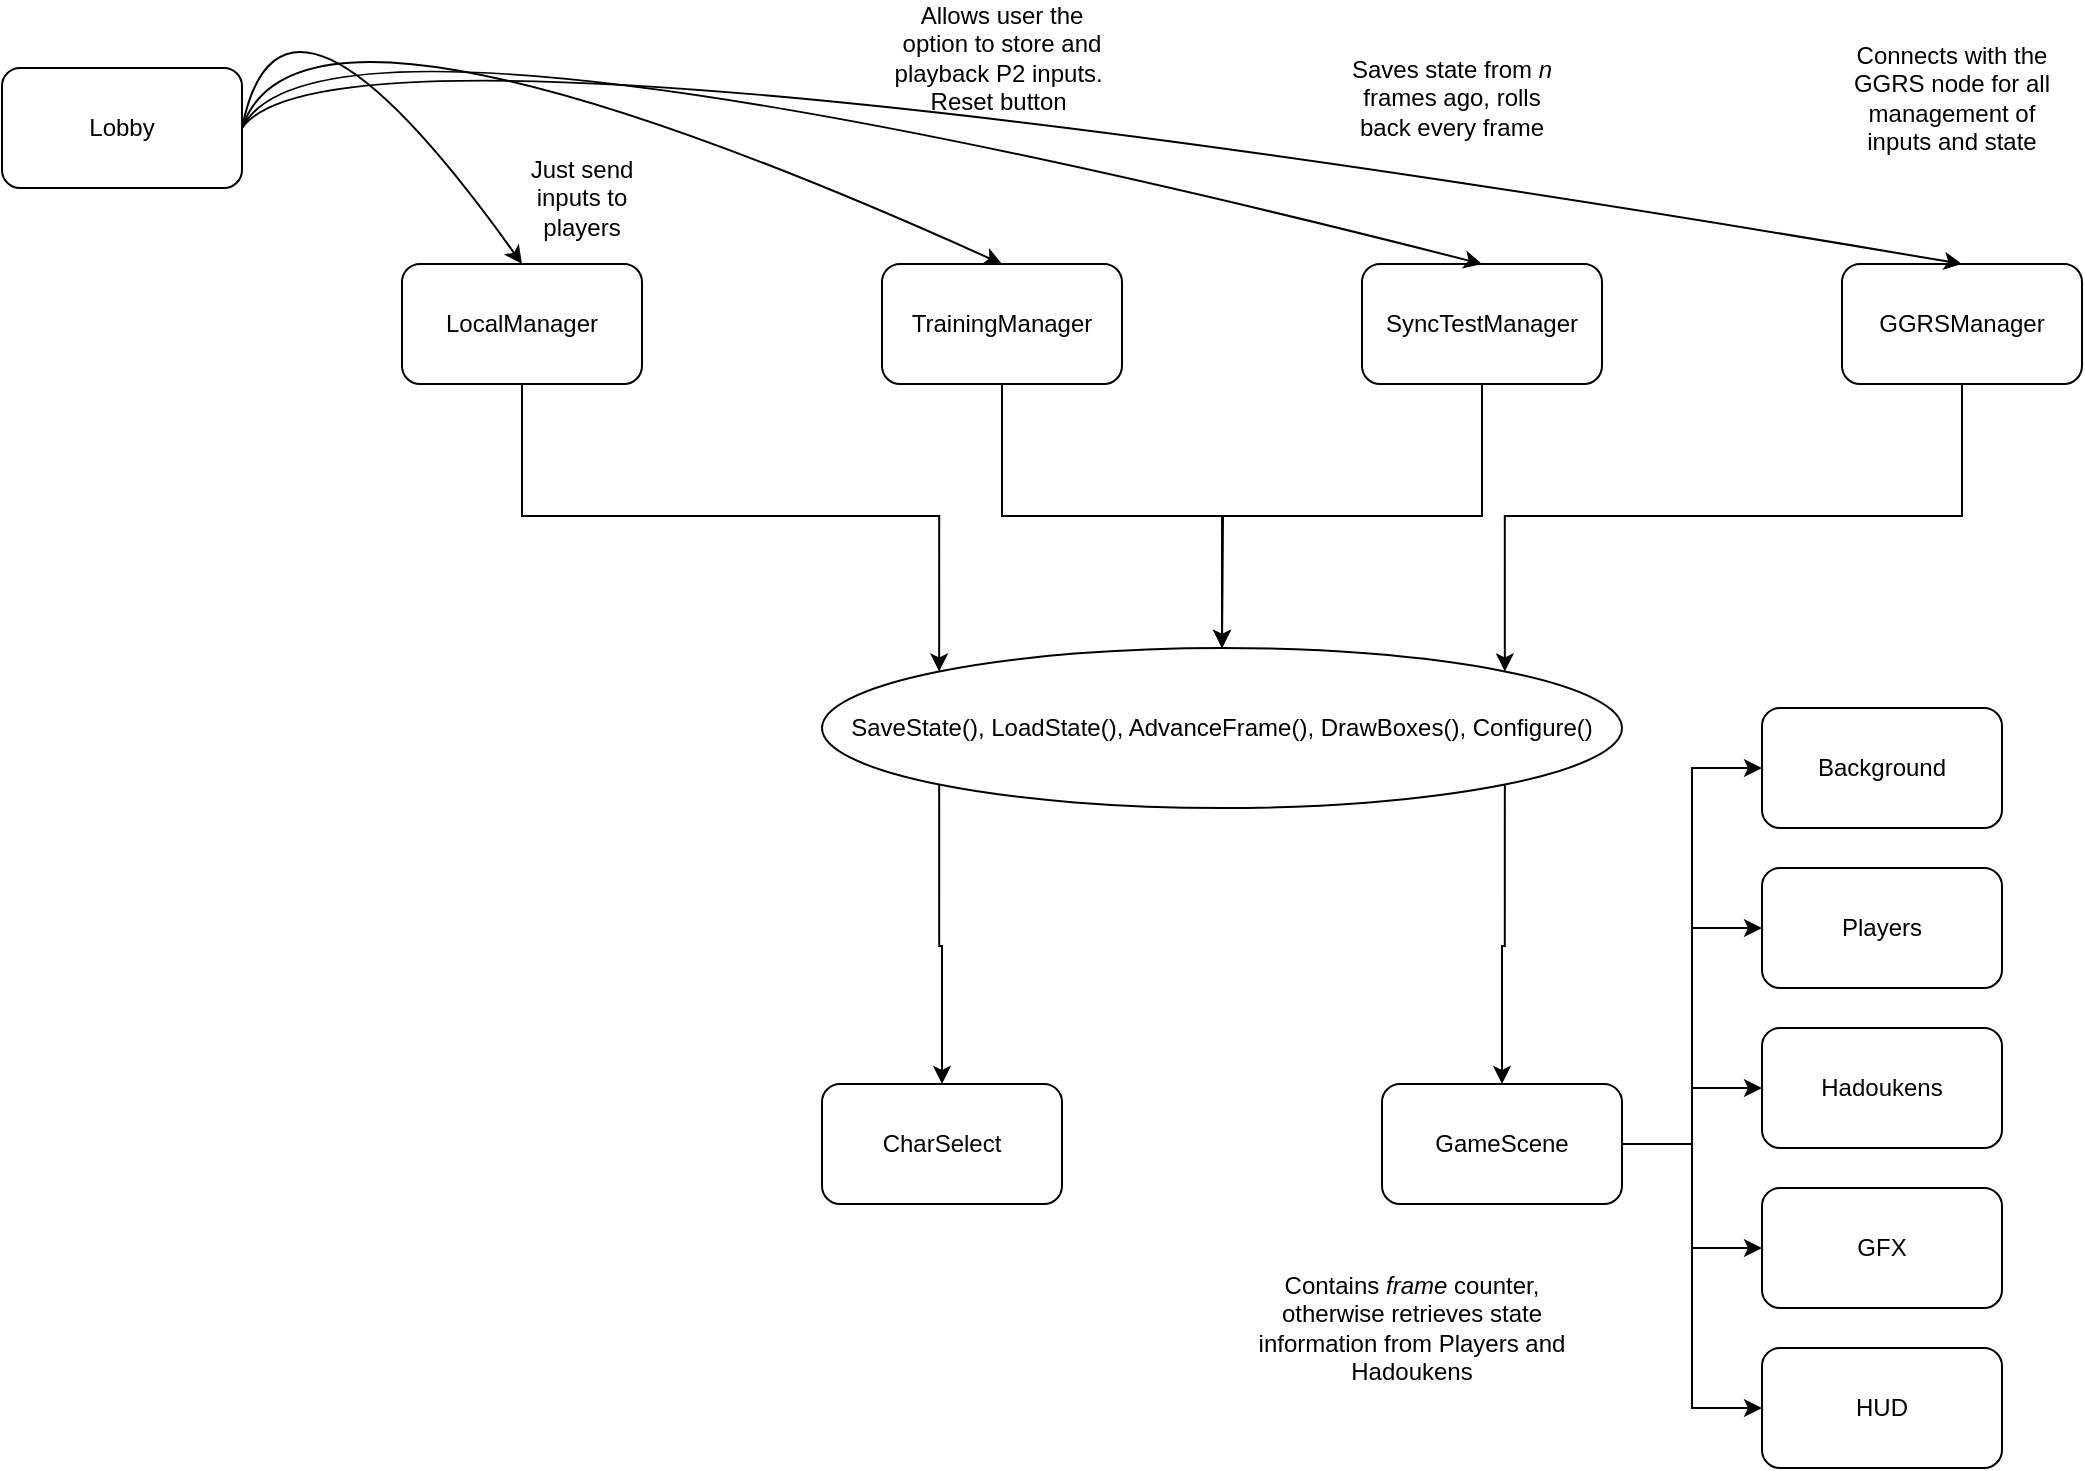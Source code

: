 <mxfile version="16.6.3" type="github">
  <diagram id="C5RBs43oDa-KdzZeNtuy" name="Page-1">
    <mxGraphModel dx="1338" dy="875" grid="1" gridSize="10" guides="1" tooltips="1" connect="1" arrows="1" fold="1" page="1" pageScale="1" pageWidth="1169" pageHeight="827" math="0" shadow="0">
      <root>
        <mxCell id="WIyWlLk6GJQsqaUBKTNV-0" />
        <mxCell id="WIyWlLk6GJQsqaUBKTNV-1" parent="WIyWlLk6GJQsqaUBKTNV-0" />
        <mxCell id="iV5XZEpkCTgE6erMggvK-1" value="Lobby" style="rounded=1;whiteSpace=wrap;html=1;" vertex="1" parent="WIyWlLk6GJQsqaUBKTNV-1">
          <mxGeometry x="40" y="80" width="120" height="60" as="geometry" />
        </mxCell>
        <mxCell id="iV5XZEpkCTgE6erMggvK-50" style="edgeStyle=orthogonalEdgeStyle;rounded=0;orthogonalLoop=1;jettySize=auto;html=1;exitX=0.5;exitY=1;exitDx=0;exitDy=0;entryX=0;entryY=0;entryDx=0;entryDy=0;" edge="1" parent="WIyWlLk6GJQsqaUBKTNV-1" source="iV5XZEpkCTgE6erMggvK-2" target="iV5XZEpkCTgE6erMggvK-49">
          <mxGeometry relative="1" as="geometry" />
        </mxCell>
        <mxCell id="iV5XZEpkCTgE6erMggvK-2" value="LocalManager" style="rounded=1;whiteSpace=wrap;html=1;" vertex="1" parent="WIyWlLk6GJQsqaUBKTNV-1">
          <mxGeometry x="240" y="178" width="120" height="60" as="geometry" />
        </mxCell>
        <mxCell id="iV5XZEpkCTgE6erMggvK-51" style="edgeStyle=orthogonalEdgeStyle;rounded=0;orthogonalLoop=1;jettySize=auto;html=1;exitX=0.5;exitY=1;exitDx=0;exitDy=0;entryX=0.5;entryY=0;entryDx=0;entryDy=0;" edge="1" parent="WIyWlLk6GJQsqaUBKTNV-1" source="iV5XZEpkCTgE6erMggvK-3" target="iV5XZEpkCTgE6erMggvK-49">
          <mxGeometry relative="1" as="geometry" />
        </mxCell>
        <mxCell id="iV5XZEpkCTgE6erMggvK-3" value="TrainingManager" style="rounded=1;whiteSpace=wrap;html=1;" vertex="1" parent="WIyWlLk6GJQsqaUBKTNV-1">
          <mxGeometry x="480" y="178" width="120" height="60" as="geometry" />
        </mxCell>
        <mxCell id="iV5XZEpkCTgE6erMggvK-53" style="edgeStyle=orthogonalEdgeStyle;rounded=0;orthogonalLoop=1;jettySize=auto;html=1;exitX=0.5;exitY=1;exitDx=0;exitDy=0;" edge="1" parent="WIyWlLk6GJQsqaUBKTNV-1" source="iV5XZEpkCTgE6erMggvK-4">
          <mxGeometry relative="1" as="geometry">
            <mxPoint x="650" y="370" as="targetPoint" />
          </mxGeometry>
        </mxCell>
        <mxCell id="iV5XZEpkCTgE6erMggvK-4" value="SyncTestManager" style="rounded=1;whiteSpace=wrap;html=1;" vertex="1" parent="WIyWlLk6GJQsqaUBKTNV-1">
          <mxGeometry x="720" y="178" width="120" height="60" as="geometry" />
        </mxCell>
        <mxCell id="iV5XZEpkCTgE6erMggvK-54" style="edgeStyle=orthogonalEdgeStyle;rounded=0;orthogonalLoop=1;jettySize=auto;html=1;exitX=0.5;exitY=1;exitDx=0;exitDy=0;entryX=1;entryY=0;entryDx=0;entryDy=0;" edge="1" parent="WIyWlLk6GJQsqaUBKTNV-1" source="iV5XZEpkCTgE6erMggvK-5" target="iV5XZEpkCTgE6erMggvK-49">
          <mxGeometry relative="1" as="geometry" />
        </mxCell>
        <mxCell id="iV5XZEpkCTgE6erMggvK-5" value="GGRSManager" style="rounded=1;whiteSpace=wrap;html=1;" vertex="1" parent="WIyWlLk6GJQsqaUBKTNV-1">
          <mxGeometry x="960" y="178" width="120" height="60" as="geometry" />
        </mxCell>
        <mxCell id="iV5XZEpkCTgE6erMggvK-6" value="CharSelect" style="rounded=1;whiteSpace=wrap;html=1;" vertex="1" parent="WIyWlLk6GJQsqaUBKTNV-1">
          <mxGeometry x="450" y="588" width="120" height="60" as="geometry" />
        </mxCell>
        <mxCell id="iV5XZEpkCTgE6erMggvK-74" style="edgeStyle=orthogonalEdgeStyle;rounded=0;orthogonalLoop=1;jettySize=auto;html=1;exitX=1;exitY=0.5;exitDx=0;exitDy=0;entryX=0;entryY=0.5;entryDx=0;entryDy=0;" edge="1" parent="WIyWlLk6GJQsqaUBKTNV-1" source="iV5XZEpkCTgE6erMggvK-7" target="iV5XZEpkCTgE6erMggvK-60">
          <mxGeometry relative="1" as="geometry" />
        </mxCell>
        <mxCell id="iV5XZEpkCTgE6erMggvK-75" style="edgeStyle=orthogonalEdgeStyle;rounded=0;orthogonalLoop=1;jettySize=auto;html=1;exitX=1;exitY=0.5;exitDx=0;exitDy=0;entryX=0;entryY=0.5;entryDx=0;entryDy=0;" edge="1" parent="WIyWlLk6GJQsqaUBKTNV-1" source="iV5XZEpkCTgE6erMggvK-7" target="iV5XZEpkCTgE6erMggvK-63">
          <mxGeometry relative="1" as="geometry" />
        </mxCell>
        <mxCell id="iV5XZEpkCTgE6erMggvK-76" style="edgeStyle=orthogonalEdgeStyle;rounded=0;orthogonalLoop=1;jettySize=auto;html=1;exitX=1;exitY=0.5;exitDx=0;exitDy=0;entryX=0;entryY=0.5;entryDx=0;entryDy=0;" edge="1" parent="WIyWlLk6GJQsqaUBKTNV-1" source="iV5XZEpkCTgE6erMggvK-7" target="iV5XZEpkCTgE6erMggvK-64">
          <mxGeometry relative="1" as="geometry" />
        </mxCell>
        <mxCell id="iV5XZEpkCTgE6erMggvK-77" style="edgeStyle=orthogonalEdgeStyle;rounded=0;orthogonalLoop=1;jettySize=auto;html=1;exitX=1;exitY=0.5;exitDx=0;exitDy=0;entryX=0;entryY=0.5;entryDx=0;entryDy=0;" edge="1" parent="WIyWlLk6GJQsqaUBKTNV-1" source="iV5XZEpkCTgE6erMggvK-7" target="iV5XZEpkCTgE6erMggvK-61">
          <mxGeometry relative="1" as="geometry" />
        </mxCell>
        <mxCell id="iV5XZEpkCTgE6erMggvK-78" style="edgeStyle=orthogonalEdgeStyle;rounded=0;orthogonalLoop=1;jettySize=auto;html=1;exitX=1;exitY=0.5;exitDx=0;exitDy=0;entryX=0;entryY=0.5;entryDx=0;entryDy=0;" edge="1" parent="WIyWlLk6GJQsqaUBKTNV-1" source="iV5XZEpkCTgE6erMggvK-7" target="iV5XZEpkCTgE6erMggvK-72">
          <mxGeometry relative="1" as="geometry" />
        </mxCell>
        <mxCell id="iV5XZEpkCTgE6erMggvK-7" value="GameScene" style="rounded=1;whiteSpace=wrap;html=1;" vertex="1" parent="WIyWlLk6GJQsqaUBKTNV-1">
          <mxGeometry x="730" y="588" width="120" height="60" as="geometry" />
        </mxCell>
        <mxCell id="iV5XZEpkCTgE6erMggvK-8" value="" style="curved=1;endArrow=classic;html=1;rounded=0;exitX=1;exitY=0.5;exitDx=0;exitDy=0;entryX=0.5;entryY=0;entryDx=0;entryDy=0;" edge="1" parent="WIyWlLk6GJQsqaUBKTNV-1" source="iV5XZEpkCTgE6erMggvK-1" target="iV5XZEpkCTgE6erMggvK-2">
          <mxGeometry width="50" height="50" relative="1" as="geometry">
            <mxPoint x="390" y="260" as="sourcePoint" />
            <mxPoint x="440" y="210" as="targetPoint" />
            <Array as="points">
              <mxPoint x="180" y="10" />
            </Array>
          </mxGeometry>
        </mxCell>
        <mxCell id="iV5XZEpkCTgE6erMggvK-9" value="" style="curved=1;endArrow=classic;html=1;rounded=0;exitX=1;exitY=0.5;exitDx=0;exitDy=0;entryX=0.5;entryY=0;entryDx=0;entryDy=0;" edge="1" parent="WIyWlLk6GJQsqaUBKTNV-1" source="iV5XZEpkCTgE6erMggvK-1" target="iV5XZEpkCTgE6erMggvK-3">
          <mxGeometry width="50" height="50" relative="1" as="geometry">
            <mxPoint x="170" y="120" as="sourcePoint" />
            <mxPoint x="270" y="90" as="targetPoint" />
            <Array as="points">
              <mxPoint x="190" y="20" />
            </Array>
          </mxGeometry>
        </mxCell>
        <mxCell id="iV5XZEpkCTgE6erMggvK-10" value="" style="curved=1;endArrow=classic;html=1;rounded=0;exitX=1;exitY=0.5;exitDx=0;exitDy=0;entryX=0.5;entryY=0;entryDx=0;entryDy=0;" edge="1" parent="WIyWlLk6GJQsqaUBKTNV-1" source="iV5XZEpkCTgE6erMggvK-1" target="iV5XZEpkCTgE6erMggvK-4">
          <mxGeometry width="50" height="50" relative="1" as="geometry">
            <mxPoint x="170" y="120" as="sourcePoint" />
            <mxPoint x="430" y="90" as="targetPoint" />
            <Array as="points">
              <mxPoint x="200" y="30" />
            </Array>
          </mxGeometry>
        </mxCell>
        <mxCell id="iV5XZEpkCTgE6erMggvK-11" value="" style="curved=1;endArrow=classic;html=1;rounded=0;exitX=1;exitY=0.5;exitDx=0;exitDy=0;entryX=0.5;entryY=0;entryDx=0;entryDy=0;" edge="1" parent="WIyWlLk6GJQsqaUBKTNV-1" source="iV5XZEpkCTgE6erMggvK-1" target="iV5XZEpkCTgE6erMggvK-5">
          <mxGeometry width="50" height="50" relative="1" as="geometry">
            <mxPoint x="170" y="120" as="sourcePoint" />
            <mxPoint x="590" y="90" as="targetPoint" />
            <Array as="points">
              <mxPoint x="210" y="40" />
            </Array>
          </mxGeometry>
        </mxCell>
        <mxCell id="iV5XZEpkCTgE6erMggvK-44" value="Saves state from &lt;i&gt;n &lt;/i&gt;frames ago, rolls back every frame" style="text;html=1;strokeColor=none;fillColor=none;align=center;verticalAlign=middle;whiteSpace=wrap;rounded=0;" vertex="1" parent="WIyWlLk6GJQsqaUBKTNV-1">
          <mxGeometry x="710" y="80" width="110" height="30" as="geometry" />
        </mxCell>
        <mxCell id="iV5XZEpkCTgE6erMggvK-45" value="Connects with the GGRS node for all management of inputs and state" style="text;html=1;strokeColor=none;fillColor=none;align=center;verticalAlign=middle;whiteSpace=wrap;rounded=0;" vertex="1" parent="WIyWlLk6GJQsqaUBKTNV-1">
          <mxGeometry x="960" y="80" width="110" height="30" as="geometry" />
        </mxCell>
        <mxCell id="iV5XZEpkCTgE6erMggvK-46" value="Allows user the option to store and playback P2 inputs.&amp;nbsp; Reset button&amp;nbsp;" style="text;html=1;strokeColor=none;fillColor=none;align=center;verticalAlign=middle;whiteSpace=wrap;rounded=0;" vertex="1" parent="WIyWlLk6GJQsqaUBKTNV-1">
          <mxGeometry x="485" y="60" width="110" height="30" as="geometry" />
        </mxCell>
        <mxCell id="iV5XZEpkCTgE6erMggvK-47" value="Just send inputs to players" style="text;html=1;strokeColor=none;fillColor=none;align=center;verticalAlign=middle;whiteSpace=wrap;rounded=0;" vertex="1" parent="WIyWlLk6GJQsqaUBKTNV-1">
          <mxGeometry x="300" y="130" width="60" height="30" as="geometry" />
        </mxCell>
        <mxCell id="iV5XZEpkCTgE6erMggvK-57" style="edgeStyle=orthogonalEdgeStyle;rounded=0;orthogonalLoop=1;jettySize=auto;html=1;exitX=0;exitY=1;exitDx=0;exitDy=0;entryX=0.5;entryY=0;entryDx=0;entryDy=0;" edge="1" parent="WIyWlLk6GJQsqaUBKTNV-1" source="iV5XZEpkCTgE6erMggvK-49" target="iV5XZEpkCTgE6erMggvK-6">
          <mxGeometry relative="1" as="geometry" />
        </mxCell>
        <mxCell id="iV5XZEpkCTgE6erMggvK-58" style="edgeStyle=orthogonalEdgeStyle;rounded=0;orthogonalLoop=1;jettySize=auto;html=1;exitX=1;exitY=1;exitDx=0;exitDy=0;entryX=0.5;entryY=0;entryDx=0;entryDy=0;" edge="1" parent="WIyWlLk6GJQsqaUBKTNV-1" source="iV5XZEpkCTgE6erMggvK-49" target="iV5XZEpkCTgE6erMggvK-7">
          <mxGeometry relative="1" as="geometry" />
        </mxCell>
        <mxCell id="iV5XZEpkCTgE6erMggvK-49" value="SaveState(), LoadState(), AdvanceFrame(), DrawBoxes(), Configure()" style="ellipse;whiteSpace=wrap;html=1;" vertex="1" parent="WIyWlLk6GJQsqaUBKTNV-1">
          <mxGeometry x="450" y="370" width="400" height="80" as="geometry" />
        </mxCell>
        <mxCell id="iV5XZEpkCTgE6erMggvK-60" value="Background" style="rounded=1;whiteSpace=wrap;html=1;" vertex="1" parent="WIyWlLk6GJQsqaUBKTNV-1">
          <mxGeometry x="920" y="400" width="120" height="60" as="geometry" />
        </mxCell>
        <mxCell id="iV5XZEpkCTgE6erMggvK-61" value="GFX" style="rounded=1;whiteSpace=wrap;html=1;" vertex="1" parent="WIyWlLk6GJQsqaUBKTNV-1">
          <mxGeometry x="920" y="640" width="120" height="60" as="geometry" />
        </mxCell>
        <mxCell id="iV5XZEpkCTgE6erMggvK-63" value="Players" style="rounded=1;whiteSpace=wrap;html=1;" vertex="1" parent="WIyWlLk6GJQsqaUBKTNV-1">
          <mxGeometry x="920" y="480" width="120" height="60" as="geometry" />
        </mxCell>
        <mxCell id="iV5XZEpkCTgE6erMggvK-64" value="Hadoukens" style="rounded=1;whiteSpace=wrap;html=1;" vertex="1" parent="WIyWlLk6GJQsqaUBKTNV-1">
          <mxGeometry x="920" y="560" width="120" height="60" as="geometry" />
        </mxCell>
        <mxCell id="iV5XZEpkCTgE6erMggvK-71" value="Contains &lt;i&gt;frame&lt;/i&gt;&amp;nbsp;counter, otherwise retrieves state information from Players and Hadoukens" style="text;html=1;strokeColor=none;fillColor=none;align=center;verticalAlign=middle;whiteSpace=wrap;rounded=0;" vertex="1" parent="WIyWlLk6GJQsqaUBKTNV-1">
          <mxGeometry x="660" y="670" width="170" height="80" as="geometry" />
        </mxCell>
        <mxCell id="iV5XZEpkCTgE6erMggvK-72" value="HUD" style="rounded=1;whiteSpace=wrap;html=1;" vertex="1" parent="WIyWlLk6GJQsqaUBKTNV-1">
          <mxGeometry x="920" y="720" width="120" height="60" as="geometry" />
        </mxCell>
      </root>
    </mxGraphModel>
  </diagram>
</mxfile>
